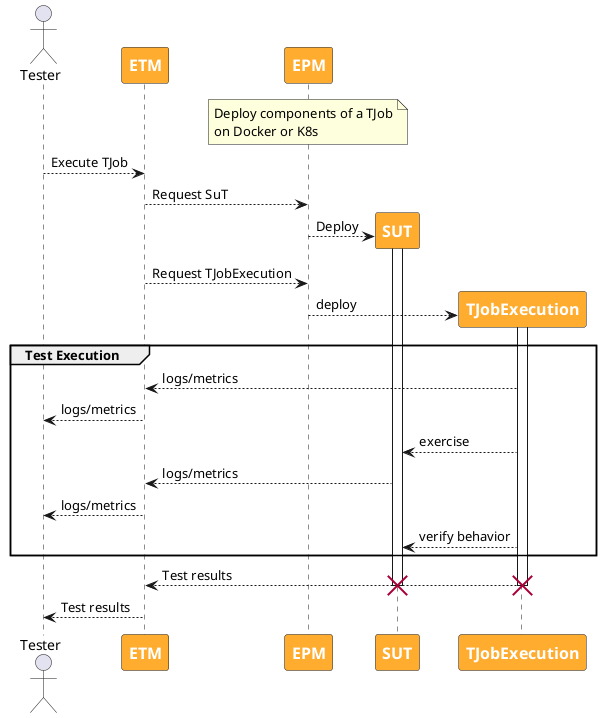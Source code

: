 @startuml

skinparam participant {
    FontSize 16
    FontStyle bold
    FontColor white
    BackgroundColor #ffac2f
    ArrowFontColor #333333
    ArrowThickness 2
}

' Participants

actor Tester
participant ETM
participant EPM
participant SUT
participant TJobExecution

' Notes over participants
note over EPM
   Deploy components of a TJob
   on Docker or K8s
end note

' Relations

Tester --> ETM: Execute TJob
ETM --> EPM: Request SuT

create SUT
EPM --> SUT: Deploy
activate SUT

ETM --> EPM: Request TJobExecution
create TJobExecution
EPM --> TJobExecution: deploy
activate TJobExecution

group Test Execution
    TJobExecution --> ETM: logs/metrics
    ETM --> Tester: logs/metrics
    TJobExecution --> SUT: exercise

    SUT --> ETM: logs/metrics
    ETM --> Tester: logs/metrics

    TJobExecution --> SUT: verify behavior
end

TJobExecution --> ETM: Test results
destroy TJobExecution
destroy SUT
ETM --> Tester: Test results



@enduml